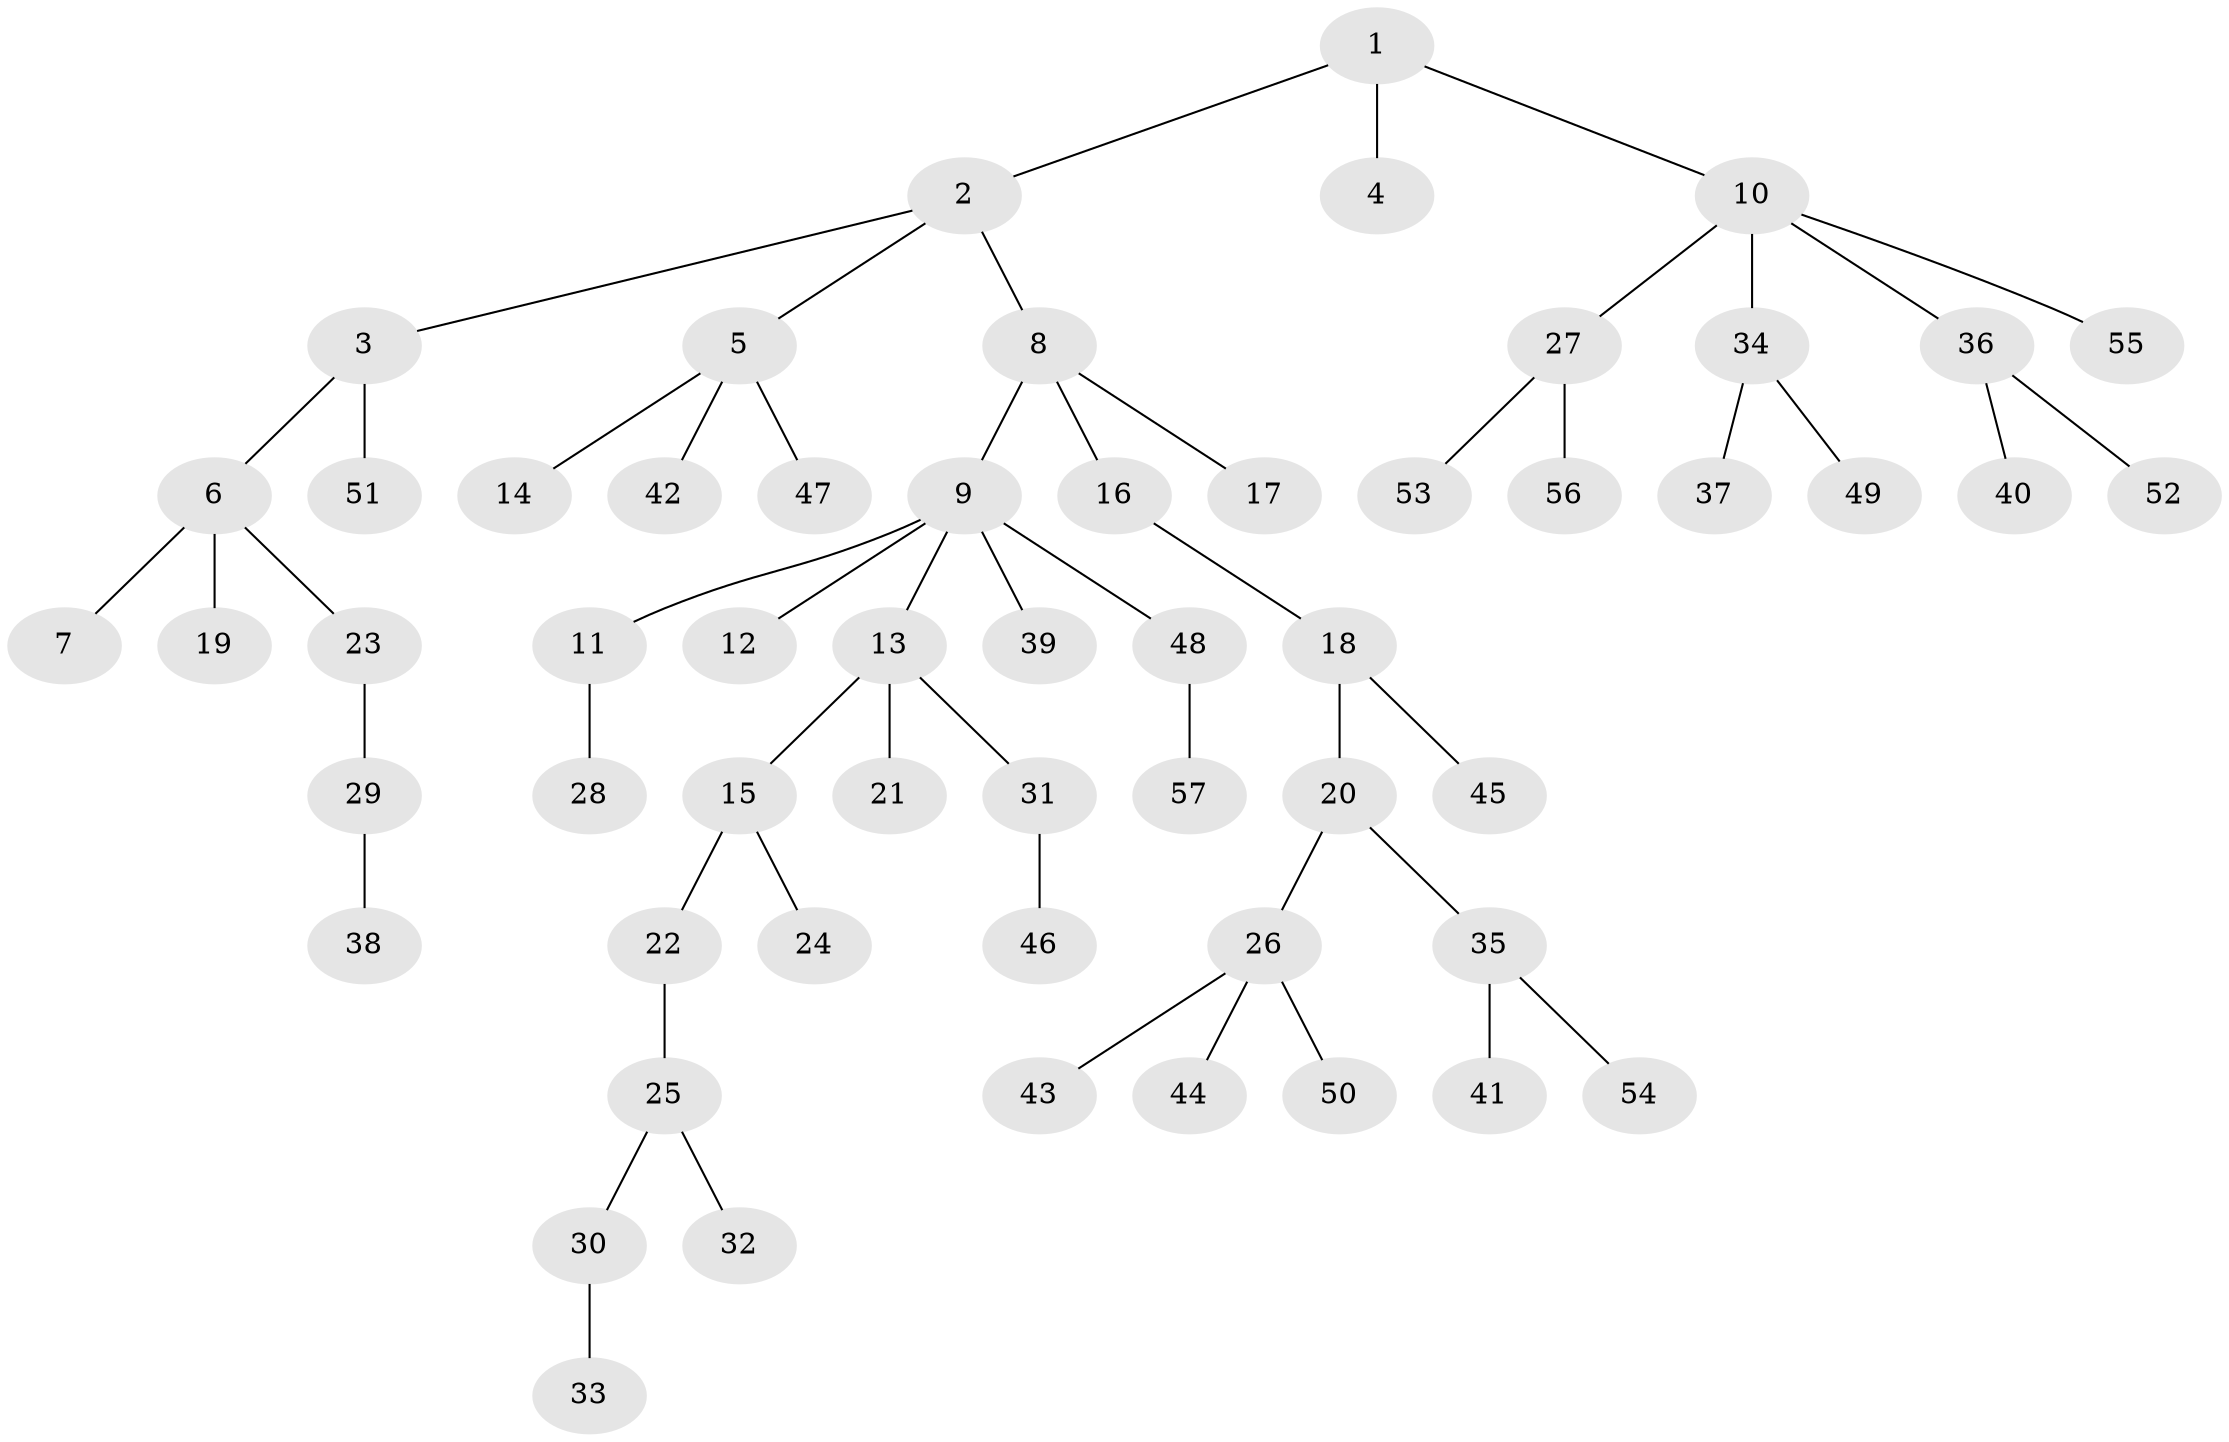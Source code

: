 // Generated by graph-tools (version 1.1) at 2025/50/03/09/25 03:50:17]
// undirected, 57 vertices, 56 edges
graph export_dot {
graph [start="1"]
  node [color=gray90,style=filled];
  1;
  2;
  3;
  4;
  5;
  6;
  7;
  8;
  9;
  10;
  11;
  12;
  13;
  14;
  15;
  16;
  17;
  18;
  19;
  20;
  21;
  22;
  23;
  24;
  25;
  26;
  27;
  28;
  29;
  30;
  31;
  32;
  33;
  34;
  35;
  36;
  37;
  38;
  39;
  40;
  41;
  42;
  43;
  44;
  45;
  46;
  47;
  48;
  49;
  50;
  51;
  52;
  53;
  54;
  55;
  56;
  57;
  1 -- 2;
  1 -- 4;
  1 -- 10;
  2 -- 3;
  2 -- 5;
  2 -- 8;
  3 -- 6;
  3 -- 51;
  5 -- 14;
  5 -- 42;
  5 -- 47;
  6 -- 7;
  6 -- 19;
  6 -- 23;
  8 -- 9;
  8 -- 16;
  8 -- 17;
  9 -- 11;
  9 -- 12;
  9 -- 13;
  9 -- 39;
  9 -- 48;
  10 -- 27;
  10 -- 34;
  10 -- 36;
  10 -- 55;
  11 -- 28;
  13 -- 15;
  13 -- 21;
  13 -- 31;
  15 -- 22;
  15 -- 24;
  16 -- 18;
  18 -- 20;
  18 -- 45;
  20 -- 26;
  20 -- 35;
  22 -- 25;
  23 -- 29;
  25 -- 30;
  25 -- 32;
  26 -- 43;
  26 -- 44;
  26 -- 50;
  27 -- 53;
  27 -- 56;
  29 -- 38;
  30 -- 33;
  31 -- 46;
  34 -- 37;
  34 -- 49;
  35 -- 41;
  35 -- 54;
  36 -- 40;
  36 -- 52;
  48 -- 57;
}
